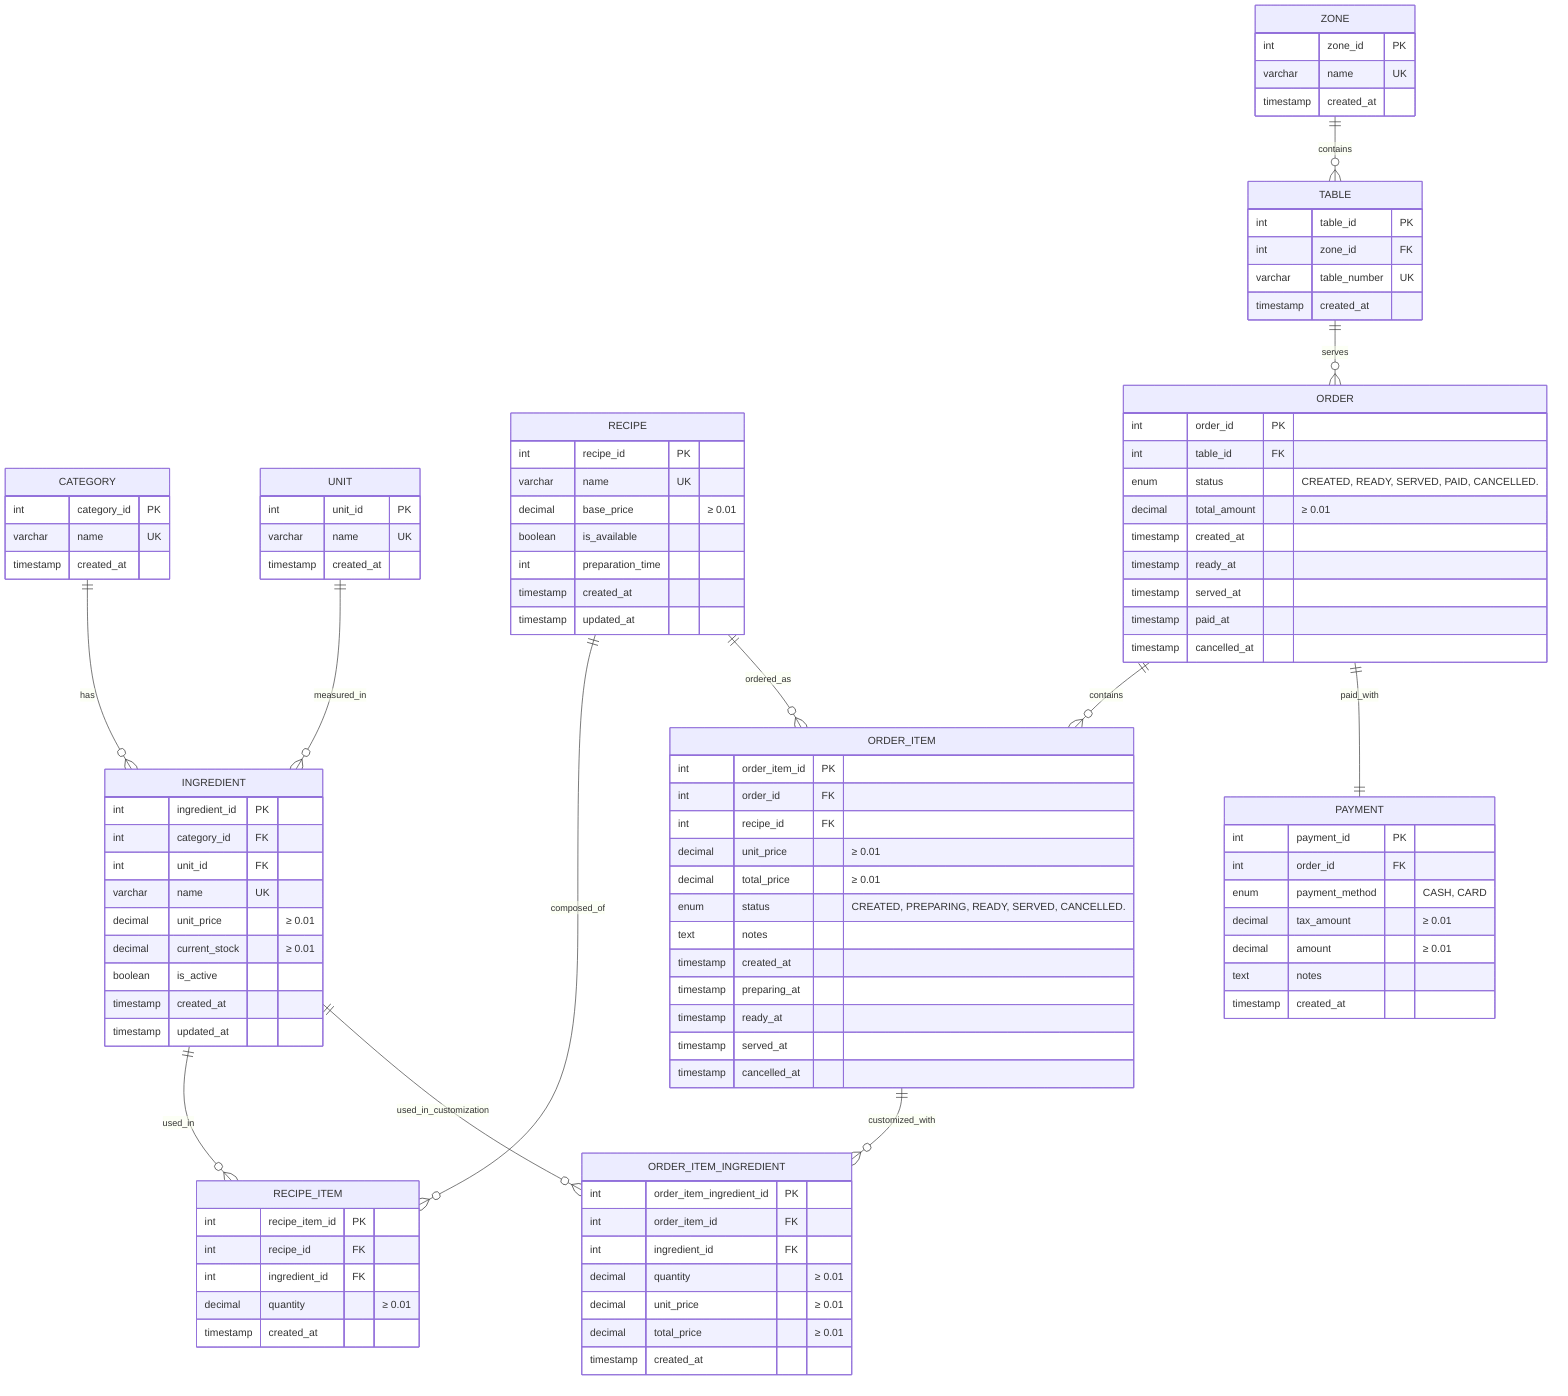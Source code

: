 erDiagram
    %% SCHEMA DE CONFIG

    CATEGORY {
        int category_id PK
        varchar name UK
        timestamp created_at
    }

    UNIT {
        int unit_id PK
        varchar name UK
        timestamp created_at
    }
    
    ZONE {
        int zone_id PK
        varchar name UK
        timestamp created_at
    }

    TABLE {
        int table_id PK
        int zone_id FK
        varchar table_number UK
        timestamp created_at
    }
    
    %% SCHEMA DE INVENTORY
    INGREDIENT {
        int ingredient_id PK
        int category_id FK
        int unit_id FK
        varchar name UK       
        decimal unit_price "≥ 0.01"
        decimal current_stock "≥ 0.01"
        boolean is_active
        timestamp created_at
        timestamp updated_at
    }
    
    RECIPE {
        int recipe_id PK
        varchar name UK
        decimal base_price "≥ 0.01"
        boolean is_available
        int preparation_time
        timestamp created_at
        timestamp updated_at
    }
    
    RECIPE_ITEM {
        int recipe_item_id PK
        int recipe_id FK
        int ingredient_id FK
        decimal quantity "≥ 0.01"
        timestamp created_at
    }
    
    %% SCHEMA DE OPERATION

    ORDER {
        int order_id PK
        int table_id FK
        enum status "CREATED, READY, SERVED, PAID, CANCELLED."
        decimal total_amount "≥ 0.01"
        timestamp created_at
        timestamp ready_at
        timestamp served_at
        timestamp paid_at
        timestamp cancelled_at
    }
    
    ORDER_ITEM {
        int order_item_id PK
        int order_id FK
        int recipe_id FK
        decimal unit_price "≥ 0.01"
        decimal total_price "≥ 0.01"
        enum status "CREATED, PREPARING, READY, SERVED, CANCELLED."
        text notes
        timestamp created_at
        timestamp preparing_at
        timestamp ready_at
        timestamp served_at
        timestamp cancelled_at
    }
    
    ORDER_ITEM_INGREDIENT {
        int order_item_ingredient_id PK
        int order_item_id FK
        int ingredient_id FK
        decimal quantity "≥ 0.01"
        decimal unit_price "≥ 0.01"
        decimal total_price "≥ 0.01"
        timestamp created_at
    }
    
    PAYMENT {
        int payment_id PK
        int order_id FK
        enum payment_method "CASH, CARD"
        decimal tax_amount "≥ 0.01"
        decimal amount "≥ 0.01"
        text notes
        timestamp created_at
    }
    
    %% RELACIONES
    CATEGORY   ||--o{ INGREDIENT              : "has"
    UNIT       ||--o{ INGREDIENT              : "measured_in"
    ZONE ||--o{ TABLE : "contains"
    
    RECIPE    ||--o{ RECIPE_ITEM      : "composed_of"
    INGREDIENT ||--o{ RECIPE_ITEM      : "used_in"
    
    RECIPE ||--o{ ORDER_ITEM : "ordered_as"
    
    TABLE ||--o{ ORDER : "serves"
    
    ORDER ||--o{ ORDER_ITEM : "contains"
    ORDER ||--|| PAYMENT : "paid_with"
    
    ORDER_ITEM ||--o{ ORDER_ITEM_INGREDIENT : "customized_with"
    INGREDIENT ||--o{ ORDER_ITEM_INGREDIENT : "used_in_customization"
